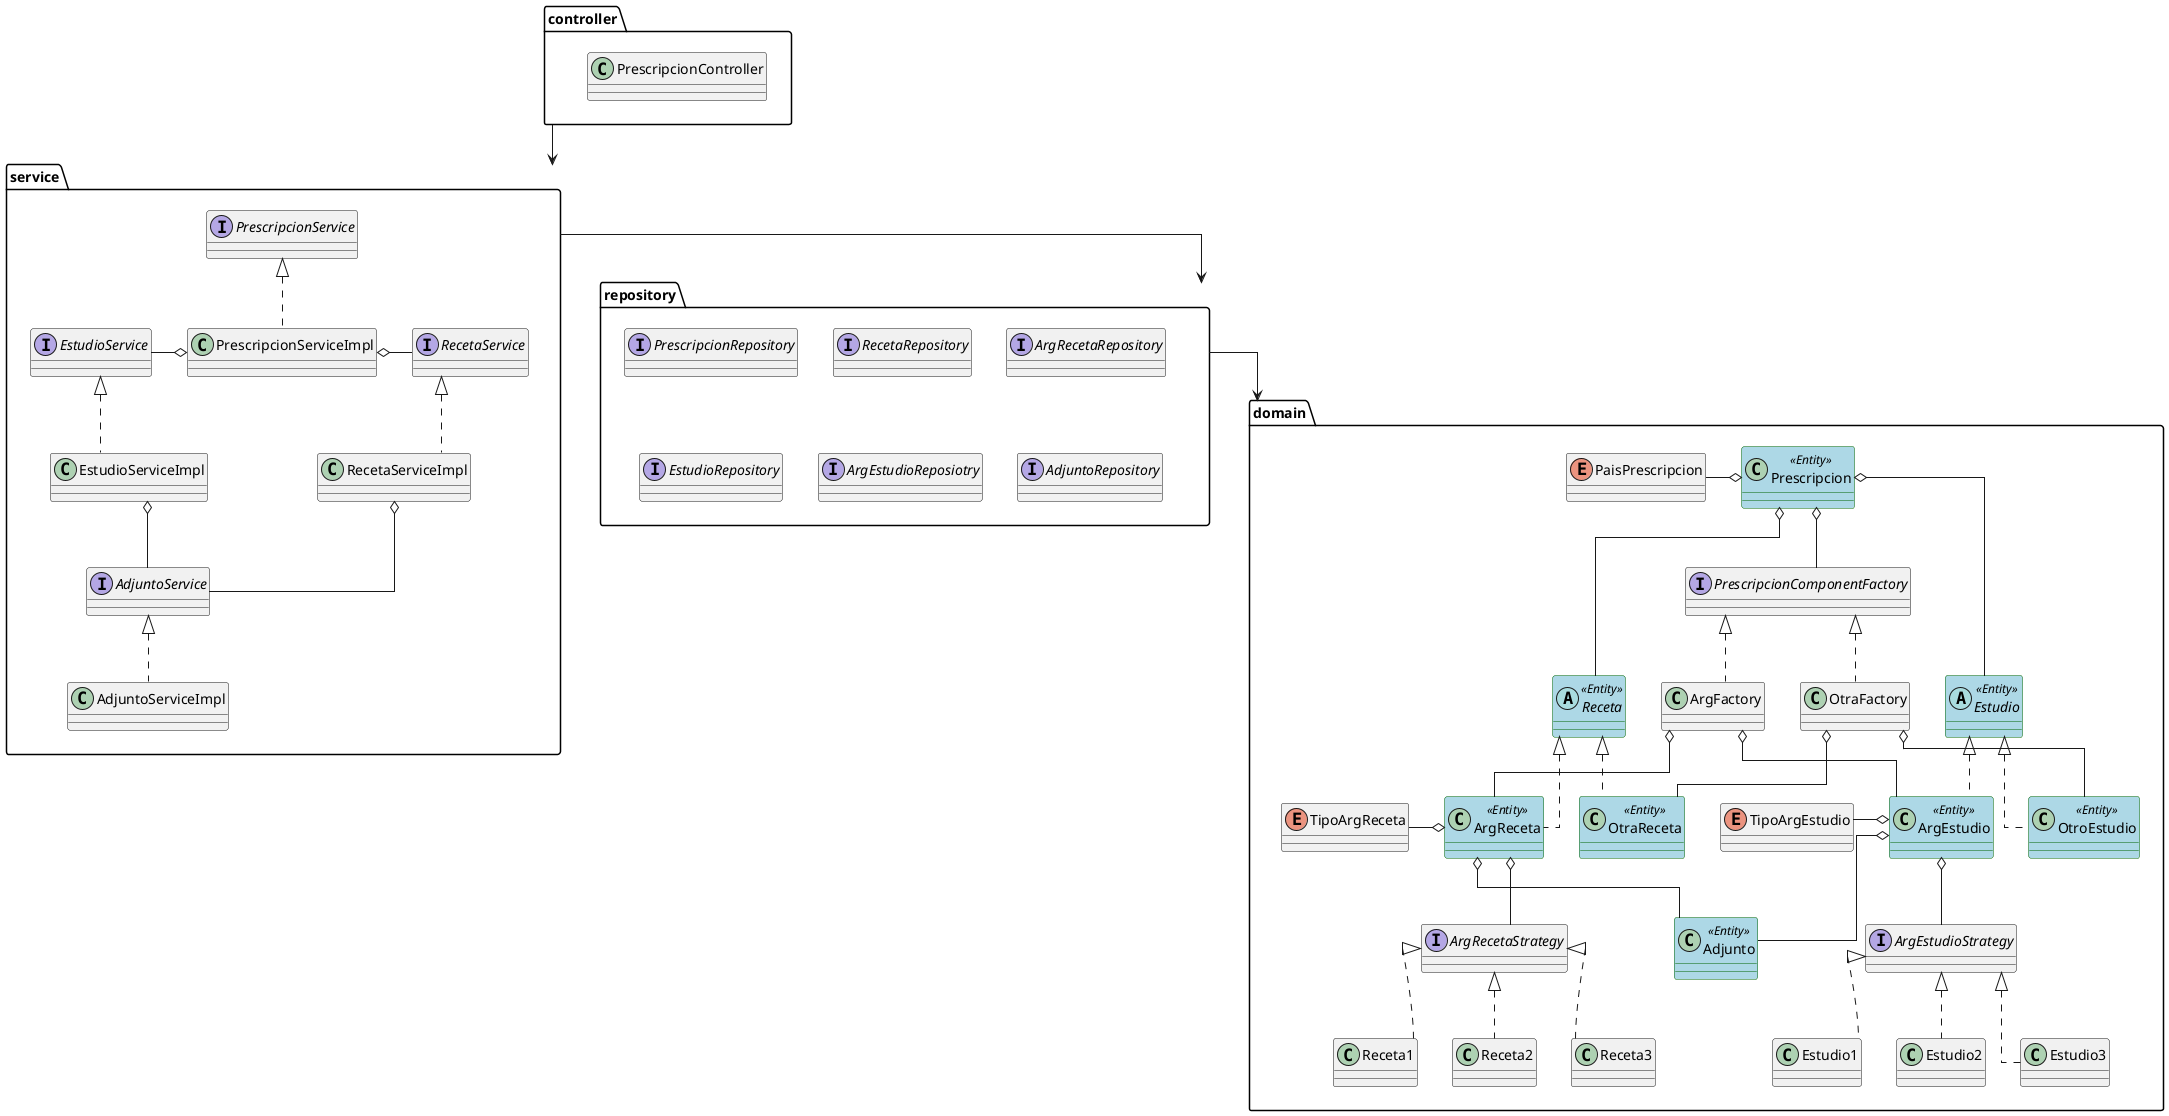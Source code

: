 @startuml Package de Prescripcion
skinparam linetype ortho
skinparam class {
BackgroundColor<<Entity>> LightBlue
BorderColor<<Entity>> DarkGreen
}
package domain{
    class Prescripcion <<Entity>>{}
    class ArgFactory{}
    class OtraFactory{}
    class ArgReceta<<Entity>>{}
    class ArgEstudio<<Entity>>{}
    class Adjunto <<Entity>>{}
    class OtraReceta<<Entity>>{}
    class OtroEstudio<<Entity>>{}
    class Receta1{}
    class Receta2{}
    class Receta3{}
    class Estudio1{}
    class Estudio2{}
    class Estudio3{}
    enum PaisPrescripcion{}
    enum TipoArgReceta{}
    enum TipoArgEstudio{}
    interface PrescripcionComponentFactory{}
    interface ArgRecetaStrategy{}
    interface ArgEstudioStrategy{}
    abstract Receta <<Entity>>{}
    abstract Estudio <<Entity>>{}
}

package repository{
    interface PrescripcionRepository{}
    interface RecetaRepository{}
    interface ArgRecetaRepository{}
    interface EstudioRepository{}
    interface ArgEstudioReposiotry{}
    interface AdjuntoRepository{}
}

package service{
    interface PrescripcionService{}
    interface RecetaService{}
    interface EstudioService{}
    interface AdjuntoService{}
    class PrescripcionServiceImpl{}
    class RecetaServiceImpl{}
    class EstudioServiceImpl{}
    class AdjuntoServiceImpl{}
}

package controller{
    class PrescripcionController{}
}

controller --> service
service --> repository
repository --> domain

Prescripcion o-- PrescripcionComponentFactory
Prescripcion o-left- PaisPrescripcion
Prescripcion o-- Receta
Prescripcion o-- Estudio

PrescripcionComponentFactory <|.. ArgFactory
PrescripcionComponentFactory <|.. OtraFactory

ArgFactory o-- ArgEstudio
ArgFactory o-- ArgReceta

OtraFactory o-- OtraReceta
OtraFactory o-- OtroEstudio

ArgEstudio o-left- TipoArgEstudio
ArgEstudio o-- Adjunto
ArgEstudio o-- ArgEstudioStrategy

ArgReceta o-left- TipoArgReceta
ArgReceta o-- Adjunto
ArgReceta o-- ArgRecetaStrategy

Receta <|.. ArgReceta
Receta <|.. OtraReceta

Estudio <|.. ArgEstudio
Estudio <|.. OtroEstudio

ArgRecetaStrategy <|.. Receta1
ArgRecetaStrategy <|.. Receta2
ArgRecetaStrategy <|.. Receta3

ArgEstudioStrategy <|.. Estudio1
ArgEstudioStrategy <|.. Estudio2
ArgEstudioStrategy <|.. Estudio3

PrescripcionService <|.. PrescripcionServiceImpl

RecetaService <|.. RecetaServiceImpl

EstudioService <|.. EstudioServiceImpl

AdjuntoService <|.. AdjuntoServiceImpl

PrescripcionServiceImpl o-left- EstudioService
PrescripcionServiceImpl o-right- RecetaService

EstudioServiceImpl o-- AdjuntoService

RecetaServiceImpl o-- AdjuntoService

@enduml